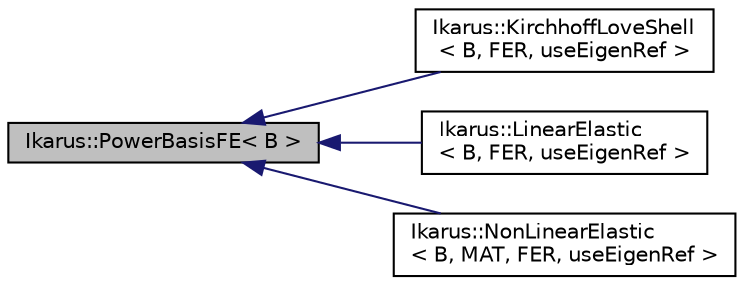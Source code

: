 digraph "Ikarus::PowerBasisFE&lt; B &gt;"
{
 // LATEX_PDF_SIZE
  edge [fontname="Helvetica",fontsize="10",labelfontname="Helvetica",labelfontsize="10"];
  node [fontname="Helvetica",fontsize="10",shape=record];
  rankdir="LR";
  Node1 [label="Ikarus::PowerBasisFE\< B \>",height=0.2,width=0.4,color="black", fillcolor="grey75", style="filled", fontcolor="black",tooltip="PowerBasisFE class for working with a power basis in FlatInterLeaved elements."];
  Node1 -> Node2 [dir="back",color="midnightblue",fontsize="10",style="solid",fontname="Helvetica"];
  Node2 [label="Ikarus::KirchhoffLoveShell\l\< B, FER, useEigenRef \>",height=0.2,width=0.4,color="black", fillcolor="white", style="filled",URL="$a01290.html",tooltip="Kirchhoff-Love shell finite element class."];
  Node1 -> Node3 [dir="back",color="midnightblue",fontsize="10",style="solid",fontname="Helvetica"];
  Node3 [label="Ikarus::LinearElastic\l\< B, FER, useEigenRef \>",height=0.2,width=0.4,color="black", fillcolor="white", style="filled",URL="$a01298.html",tooltip="LinearElastic class represents a linear elastic finite element."];
  Node1 -> Node4 [dir="back",color="midnightblue",fontsize="10",style="solid",fontname="Helvetica"];
  Node4 [label="Ikarus::NonLinearElastic\l\< B, MAT, FER, useEigenRef \>",height=0.2,width=0.4,color="black", fillcolor="white", style="filled",URL="$a01338.html",tooltip="NonLinearElastic class represents a non-linear elastic finite element."];
}
